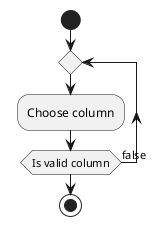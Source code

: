 @startuml "Activity Diagram - Choose column"

start
repeat
:Choose column;
repeat while (Is valid column) is (false)
stop
@enduml